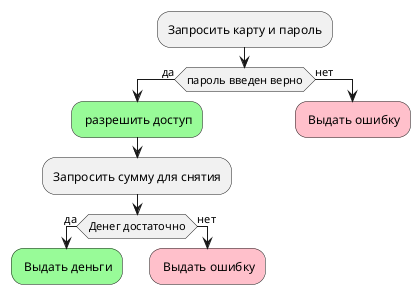 @startuml ATM
:Запросить карту и пароль;
if(пароль введен верно) then (да)
    #PaleGreen : разрешить доступ;
    :Запросить сумму для снятия;
     if(Денег достаточно) then (да)
     #PaleGreen : Выдать деньги;
     kill
     else (нет)
     #Pink : Выдать ошибку;
     kill
     endif
else (нет) 
    #Pink : Выдать ошибку;
    kill
endif

@endum